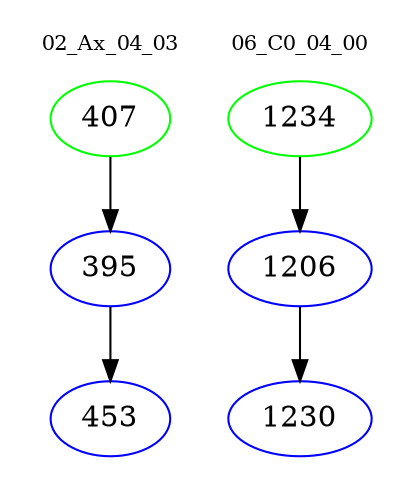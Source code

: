 digraph{
subgraph cluster_0 {
color = white
label = "02_Ax_04_03";
fontsize=10;
T0_407 [label="407", color="green"]
T0_407 -> T0_395 [color="black"]
T0_395 [label="395", color="blue"]
T0_395 -> T0_453 [color="black"]
T0_453 [label="453", color="blue"]
}
subgraph cluster_1 {
color = white
label = "06_C0_04_00";
fontsize=10;
T1_1234 [label="1234", color="green"]
T1_1234 -> T1_1206 [color="black"]
T1_1206 [label="1206", color="blue"]
T1_1206 -> T1_1230 [color="black"]
T1_1230 [label="1230", color="blue"]
}
}
